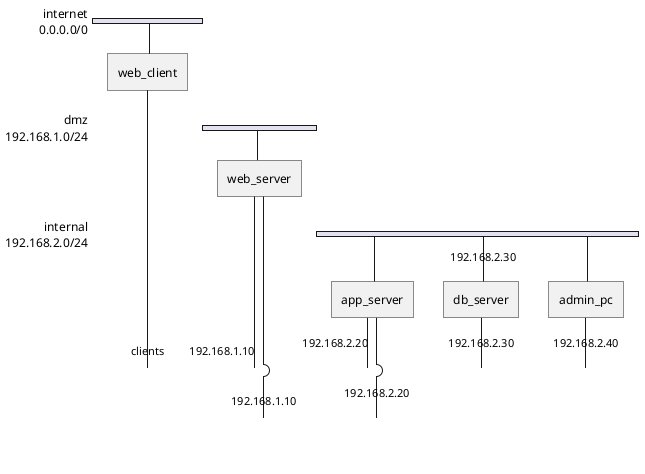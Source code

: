 @startuml
nwdiag {
  network internet {
    address = "0.0.0.0/0";
    web_client [address = "clients"];
  }
  network dmz {
    address = "192.168.1.0/24";
    web_server [address = "192.168.1.10"];
  }
  network internal {
    address = "192.168.2.0/24";
    app_server [address = "192.168.2.20"];
    db_server [address = "192.168.2.30"];
    admin_pc [address = "192.168.2.40"];
  }
  web_client -- web_server;
  web_server -- app_server;
  app_server -- db_server;
  admin_pc -- db_server;
}
@enduml
